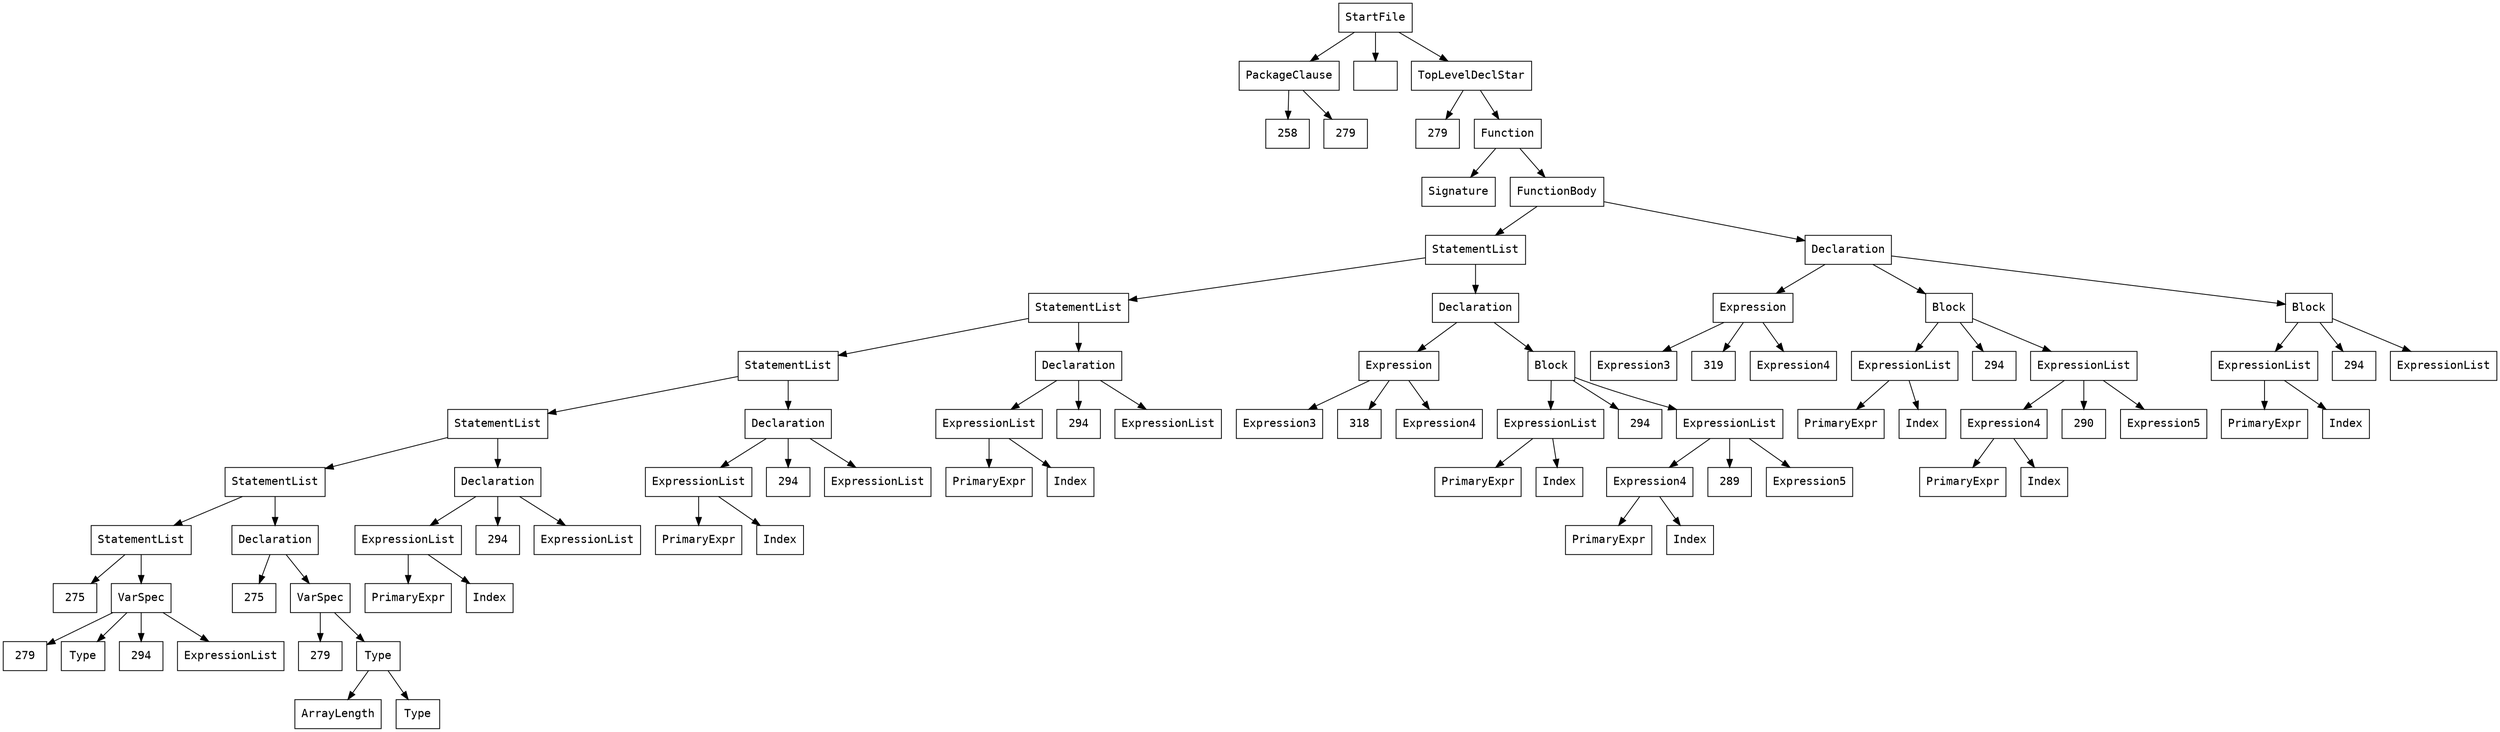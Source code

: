 digraph "src/parser.ypp"
 {
 node [fontname = courier, shape = box, colorscheme = paired6]
 edge [fontname = courier]
0 [label="StartFile"]
0->1
1 [label="PackageClause"]
1->2
2 [label="258"]
1->3
3 [label="279"]
0->4
4 [label=""]
0->5
5 [label="TopLevelDeclStar"]
5->6
6 [label="279"]
5->7
7 [label="Function"]
7->8
8 [label="Signature"]
7->9
9 [label="FunctionBody"]
9->10
10 [label="StatementList"]
10->11
11 [label="StatementList"]
11->12
12 [label="StatementList"]
12->13
13 [label="StatementList"]
13->14
14 [label="StatementList"]
14->15
15 [label="StatementList"]
15->16
16 [label="275"]
15->17
17 [label="VarSpec"]
17->18
18 [label="279"]
17->19
19 [label="Type"]
17->20
20 [label="294"]
17->21
21 [label="ExpressionList"]
14->22
22 [label="Declaration"]
22->23
23 [label="275"]
22->24
24 [label="VarSpec"]
24->25
25 [label="279"]
24->26
26 [label="Type"]
26->27
27 [label="ArrayLength"]
26->28
28 [label="Type"]
13->29
29 [label="Declaration"]
29->30
30 [label="ExpressionList"]
30->31
31 [label="PrimaryExpr"]
30->32
32 [label="Index"]
29->33
33 [label="294"]
29->34
34 [label="ExpressionList"]
12->35
35 [label="Declaration"]
35->36
36 [label="ExpressionList"]
36->37
37 [label="PrimaryExpr"]
36->38
38 [label="Index"]
35->39
39 [label="294"]
35->40
40 [label="ExpressionList"]
11->41
41 [label="Declaration"]
41->42
42 [label="ExpressionList"]
42->43
43 [label="PrimaryExpr"]
42->44
44 [label="Index"]
41->45
45 [label="294"]
41->46
46 [label="ExpressionList"]
10->47
47 [label="Declaration"]
47->48
48 [label="Expression"]
48->49
49 [label="Expression3"]
48->50
50 [label="318"]
48->51
51 [label="Expression4"]
47->52
52 [label="Block"]
52->53
53 [label="ExpressionList"]
53->54
54 [label="PrimaryExpr"]
53->55
55 [label="Index"]
52->56
56 [label="294"]
52->57
57 [label="ExpressionList"]
57->58
58 [label="Expression4"]
58->59
59 [label="PrimaryExpr"]
58->60
60 [label="Index"]
57->61
61 [label="289"]
57->62
62 [label="Expression5"]
9->63
63 [label="Declaration"]
63->64
64 [label="Expression"]
64->65
65 [label="Expression3"]
64->66
66 [label="319"]
64->67
67 [label="Expression4"]
63->68
68 [label="Block"]
68->69
69 [label="ExpressionList"]
69->70
70 [label="PrimaryExpr"]
69->71
71 [label="Index"]
68->72
72 [label="294"]
68->73
73 [label="ExpressionList"]
73->74
74 [label="Expression4"]
74->75
75 [label="PrimaryExpr"]
74->76
76 [label="Index"]
73->77
77 [label="290"]
73->78
78 [label="Expression5"]
63->79
79 [label="Block"]
79->80
80 [label="ExpressionList"]
80->81
81 [label="PrimaryExpr"]
80->82
82 [label="Index"]
79->83
83 [label="294"]
79->84
84 [label="ExpressionList"]
}
